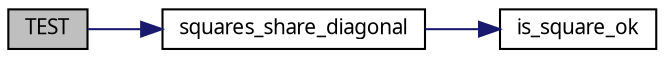 digraph G
{
  edge [fontname="FreeSans.ttf",fontsize="10",labelfontname="FreeSans.ttf",labelfontsize="10"];
  node [fontname="FreeSans.ttf",fontsize="10",shape=record];
  rankdir=LR;
  Node1 [label="TEST",height=0.2,width=0.4,color="black", fillcolor="grey75", style="filled" fontcolor="black"];
  Node1 -> Node2 [color="midnightblue",fontsize="10",style="solid",fontname="FreeSans.ttf"];
  Node2 [label="squares_share_diagonal",height=0.2,width=0.4,color="black", fillcolor="white", style="filled",URL="$chess_8cpp.html#aabc5afb599f83fd62685f3b80fe426f8"];
  Node2 -> Node3 [color="midnightblue",fontsize="10",style="solid",fontname="FreeSans.ttf"];
  Node3 [label="is_square_ok",height=0.2,width=0.4,color="black", fillcolor="white", style="filled",URL="$chess_8cpp.html#a8e3468f434c2f689409db4e6e4928249"];
}
